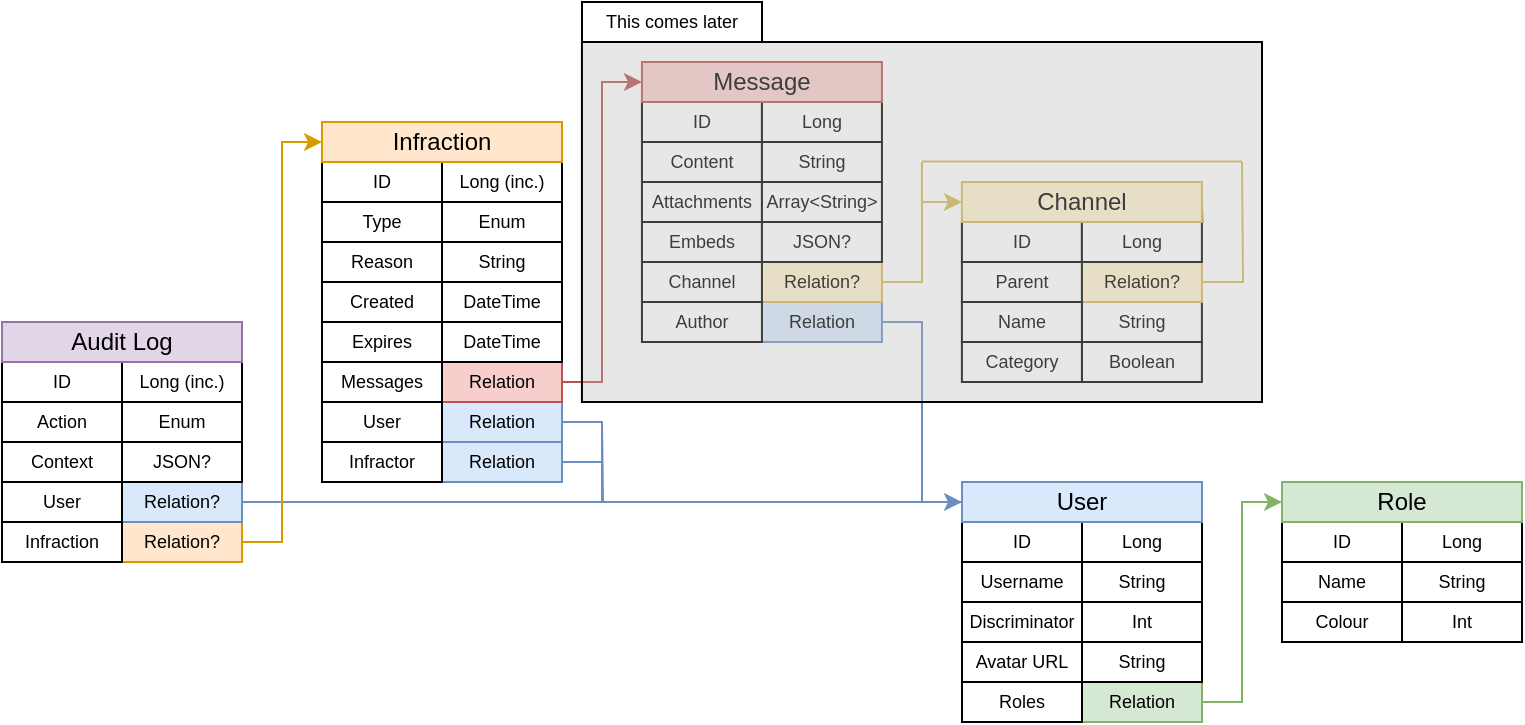 <mxfile version="13.0.3" type="device"><diagram id="vJ7grLDmK0pgXYMJFRXv" name="Page-1"><mxGraphModel dx="981" dy="567" grid="1" gridSize="10" guides="1" tooltips="1" connect="1" arrows="1" fold="1" page="1" pageScale="1" pageWidth="850" pageHeight="1100" math="0" shadow="0"><root><mxCell id="0"/><mxCell id="1" parent="0"/><mxCell id="jmx7TmCTO2MDtYiUAr9t-84" value="String" style="rounded=0;whiteSpace=wrap;html=1;fontSize=9;" vertex="1" parent="1"><mxGeometry x="579.95" y="190" width="60" height="20" as="geometry"/></mxCell><mxCell id="jmx7TmCTO2MDtYiUAr9t-93" style="edgeStyle=orthogonalEdgeStyle;rounded=0;orthogonalLoop=1;jettySize=auto;html=1;endArrow=none;endFill=0;fontSize=9;fillColor=#fff2cc;strokeColor=#d6b656;" edge="1" parent="1" source="jmx7TmCTO2MDtYiUAr9t-83"><mxGeometry relative="1" as="geometry"><mxPoint x="639.95" y="140" as="targetPoint"/></mxGeometry></mxCell><mxCell id="jmx7TmCTO2MDtYiUAr9t-98" style="edgeStyle=orthogonalEdgeStyle;rounded=0;orthogonalLoop=1;jettySize=auto;html=1;endArrow=none;endFill=0;fontSize=9;fillColor=#fff2cc;strokeColor=#d6b656;" edge="1" parent="1" source="jmx7TmCTO2MDtYiUAr9t-83"><mxGeometry relative="1" as="geometry"><mxPoint x="660" y="120" as="targetPoint"/></mxGeometry></mxCell><mxCell id="jmx7TmCTO2MDtYiUAr9t-83" value="Relation?" style="rounded=0;whiteSpace=wrap;html=1;fontSize=9;fillColor=#fff2cc;strokeColor=#d6b656;" vertex="1" parent="1"><mxGeometry x="579.95" y="170" width="60" height="20" as="geometry"/></mxCell><mxCell id="jmx7TmCTO2MDtYiUAr9t-68" value="Relation" style="rounded=0;whiteSpace=wrap;html=1;fontSize=9;fillColor=#dae8fc;strokeColor=#6c8ebf;" vertex="1" parent="1"><mxGeometry x="419.97" y="190" width="60" height="20" as="geometry"/></mxCell><mxCell id="jmx7TmCTO2MDtYiUAr9t-91" style="edgeStyle=orthogonalEdgeStyle;rounded=0;orthogonalLoop=1;jettySize=auto;html=1;entryX=0;entryY=0.5;entryDx=0;entryDy=0;endArrow=classic;endFill=1;fontSize=9;fillColor=#fff2cc;strokeColor=#d6b656;" edge="1" parent="1" source="jmx7TmCTO2MDtYiUAr9t-90" target="jmx7TmCTO2MDtYiUAr9t-86"><mxGeometry relative="1" as="geometry"/></mxCell><mxCell id="jmx7TmCTO2MDtYiUAr9t-90" value="Relation?" style="rounded=0;whiteSpace=wrap;html=1;fontSize=9;fillColor=#fff2cc;strokeColor=#d6b656;" vertex="1" parent="1"><mxGeometry x="419.97" y="170" width="60" height="20" as="geometry"/></mxCell><mxCell id="jmx7TmCTO2MDtYiUAr9t-58" value="Relation?" style="rounded=0;whiteSpace=wrap;html=1;fontSize=9;fillColor=#ffe6cc;strokeColor=#d79b00;" vertex="1" parent="1"><mxGeometry x="100" y="300" width="60" height="20" as="geometry"/></mxCell><mxCell id="jmx7TmCTO2MDtYiUAr9t-29" style="edgeStyle=orthogonalEdgeStyle;rounded=0;orthogonalLoop=1;jettySize=auto;html=1;entryX=0;entryY=0.5;entryDx=0;entryDy=0;fontSize=9;fillColor=#dae8fc;strokeColor=#6c8ebf;" edge="1" parent="1" source="jmx7TmCTO2MDtYiUAr9t-27" target="jmx7TmCTO2MDtYiUAr9t-1"><mxGeometry relative="1" as="geometry"><Array as="points"><mxPoint x="340" y="250"/><mxPoint x="340" y="290"/></Array></mxGeometry></mxCell><mxCell id="jmx7TmCTO2MDtYiUAr9t-27" value="Relation" style="rounded=0;whiteSpace=wrap;html=1;fontSize=9;fillColor=#dae8fc;strokeColor=#6c8ebf;" vertex="1" parent="1"><mxGeometry x="260" y="240" width="60" height="20" as="geometry"/></mxCell><mxCell id="jmx7TmCTO2MDtYiUAr9t-20" value="Relation" style="rounded=0;whiteSpace=wrap;html=1;fontSize=9;fillColor=#d5e8d4;strokeColor=#82b366;" vertex="1" parent="1"><mxGeometry x="580" y="380" width="60" height="20" as="geometry"/></mxCell><mxCell id="jmx7TmCTO2MDtYiUAr9t-2" value="ID" style="rounded=0;whiteSpace=wrap;html=1;fontSize=9;" vertex="1" parent="1"><mxGeometry x="520" y="300" width="60" height="20" as="geometry"/></mxCell><mxCell id="jmx7TmCTO2MDtYiUAr9t-3" value="Username" style="rounded=0;whiteSpace=wrap;html=1;fontSize=9;" vertex="1" parent="1"><mxGeometry x="520" y="320" width="60" height="20" as="geometry"/></mxCell><mxCell id="jmx7TmCTO2MDtYiUAr9t-4" value="Discriminator" style="rounded=0;whiteSpace=wrap;html=1;fontSize=9;" vertex="1" parent="1"><mxGeometry x="520" y="340" width="60" height="20" as="geometry"/></mxCell><mxCell id="jmx7TmCTO2MDtYiUAr9t-5" value="Avatar URL" style="rounded=0;whiteSpace=wrap;html=1;fontSize=9;" vertex="1" parent="1"><mxGeometry x="520" y="360" width="60" height="20" as="geometry"/></mxCell><mxCell id="jmx7TmCTO2MDtYiUAr9t-6" value="Long" style="rounded=0;whiteSpace=wrap;html=1;fontSize=9;" vertex="1" parent="1"><mxGeometry x="580" y="300" width="60" height="20" as="geometry"/></mxCell><mxCell id="jmx7TmCTO2MDtYiUAr9t-7" value="String" style="rounded=0;whiteSpace=wrap;html=1;fontSize=9;" vertex="1" parent="1"><mxGeometry x="580" y="320" width="60" height="20" as="geometry"/></mxCell><mxCell id="jmx7TmCTO2MDtYiUAr9t-8" value="Int" style="rounded=0;whiteSpace=wrap;html=1;fontSize=9;" vertex="1" parent="1"><mxGeometry x="580" y="340" width="60" height="20" as="geometry"/></mxCell><mxCell id="jmx7TmCTO2MDtYiUAr9t-9" value="String" style="rounded=0;whiteSpace=wrap;html=1;fontSize=9;" vertex="1" parent="1"><mxGeometry x="580" y="360" width="60" height="20" as="geometry"/></mxCell><mxCell id="jmx7TmCTO2MDtYiUAr9t-10" value="ID" style="rounded=0;whiteSpace=wrap;html=1;fontSize=9;" vertex="1" parent="1"><mxGeometry x="680" y="300" width="60" height="20" as="geometry"/></mxCell><mxCell id="jmx7TmCTO2MDtYiUAr9t-11" value="Name" style="rounded=0;whiteSpace=wrap;html=1;fontSize=9;" vertex="1" parent="1"><mxGeometry x="680" y="320" width="60" height="20" as="geometry"/></mxCell><mxCell id="jmx7TmCTO2MDtYiUAr9t-12" value="Colour" style="rounded=0;whiteSpace=wrap;html=1;fontSize=9;" vertex="1" parent="1"><mxGeometry x="680" y="340" width="60" height="20" as="geometry"/></mxCell><mxCell id="jmx7TmCTO2MDtYiUAr9t-14" value="Long" style="rounded=0;whiteSpace=wrap;html=1;fontSize=9;" vertex="1" parent="1"><mxGeometry x="740" y="300" width="60" height="20" as="geometry"/></mxCell><mxCell id="jmx7TmCTO2MDtYiUAr9t-15" value="String" style="rounded=0;whiteSpace=wrap;html=1;fontSize=9;" vertex="1" parent="1"><mxGeometry x="740" y="320" width="60" height="20" as="geometry"/></mxCell><mxCell id="jmx7TmCTO2MDtYiUAr9t-16" value="Int" style="rounded=0;whiteSpace=wrap;html=1;fontSize=9;" vertex="1" parent="1"><mxGeometry x="740" y="340" width="60" height="20" as="geometry"/></mxCell><mxCell id="jmx7TmCTO2MDtYiUAr9t-19" value="Roles" style="rounded=0;whiteSpace=wrap;html=1;fontSize=9;" vertex="1" parent="1"><mxGeometry x="520" y="380" width="60" height="20" as="geometry"/></mxCell><mxCell id="jmx7TmCTO2MDtYiUAr9t-21" style="edgeStyle=orthogonalEdgeStyle;rounded=0;orthogonalLoop=1;jettySize=auto;html=1;entryX=0;entryY=0.5;entryDx=0;entryDy=0;fontSize=9;fillColor=#d5e8d4;strokeColor=#82b366;" edge="1" parent="1" source="jmx7TmCTO2MDtYiUAr9t-20" target="jmx7TmCTO2MDtYiUAr9t-18"><mxGeometry relative="1" as="geometry"/></mxCell><mxCell id="jmx7TmCTO2MDtYiUAr9t-22" value="ID" style="rounded=0;whiteSpace=wrap;html=1;fontSize=9;" vertex="1" parent="1"><mxGeometry x="200" y="120" width="60" height="20" as="geometry"/></mxCell><mxCell id="jmx7TmCTO2MDtYiUAr9t-23" value="Type" style="rounded=0;whiteSpace=wrap;html=1;fontSize=9;" vertex="1" parent="1"><mxGeometry x="200" y="140" width="60" height="20" as="geometry"/></mxCell><mxCell id="jmx7TmCTO2MDtYiUAr9t-24" value="User" style="rounded=0;whiteSpace=wrap;html=1;fontSize=9;" vertex="1" parent="1"><mxGeometry x="200" y="240" width="60" height="20" as="geometry"/></mxCell><mxCell id="jmx7TmCTO2MDtYiUAr9t-25" value="Long (inc.)" style="rounded=0;whiteSpace=wrap;html=1;fontSize=9;" vertex="1" parent="1"><mxGeometry x="260" y="120" width="60" height="20" as="geometry"/></mxCell><mxCell id="jmx7TmCTO2MDtYiUAr9t-26" value="Enum" style="rounded=0;whiteSpace=wrap;html=1;fontSize=9;" vertex="1" parent="1"><mxGeometry x="260" y="140" width="60" height="20" as="geometry"/></mxCell><mxCell id="jmx7TmCTO2MDtYiUAr9t-32" style="edgeStyle=orthogonalEdgeStyle;rounded=0;orthogonalLoop=1;jettySize=auto;html=1;fontSize=9;endArrow=none;endFill=0;fillColor=#dae8fc;strokeColor=#6c8ebf;" edge="1" parent="1" source="jmx7TmCTO2MDtYiUAr9t-30"><mxGeometry relative="1" as="geometry"><mxPoint x="340" y="250" as="targetPoint"/></mxGeometry></mxCell><mxCell id="jmx7TmCTO2MDtYiUAr9t-30" value="Relation" style="rounded=0;whiteSpace=wrap;html=1;fontSize=9;fillColor=#dae8fc;strokeColor=#6c8ebf;" vertex="1" parent="1"><mxGeometry x="260" y="260" width="60" height="20" as="geometry"/></mxCell><mxCell id="jmx7TmCTO2MDtYiUAr9t-31" value="Infractor" style="rounded=0;whiteSpace=wrap;html=1;fontSize=9;" vertex="1" parent="1"><mxGeometry x="200" y="260" width="60" height="20" as="geometry"/></mxCell><mxCell id="jmx7TmCTO2MDtYiUAr9t-33" value="Reason" style="rounded=0;whiteSpace=wrap;html=1;fontSize=9;" vertex="1" parent="1"><mxGeometry x="200" y="160" width="60" height="20" as="geometry"/></mxCell><mxCell id="jmx7TmCTO2MDtYiUAr9t-34" value="String" style="rounded=0;whiteSpace=wrap;html=1;fontSize=9;" vertex="1" parent="1"><mxGeometry x="260" y="160" width="60" height="20" as="geometry"/></mxCell><mxCell id="jmx7TmCTO2MDtYiUAr9t-35" value="Expires" style="rounded=0;whiteSpace=wrap;html=1;fontSize=9;" vertex="1" parent="1"><mxGeometry x="200" y="200" width="60" height="20" as="geometry"/></mxCell><mxCell id="jmx7TmCTO2MDtYiUAr9t-37" value="Created" style="rounded=0;whiteSpace=wrap;html=1;fontSize=9;" vertex="1" parent="1"><mxGeometry x="200" y="180" width="60" height="20" as="geometry"/></mxCell><mxCell id="jmx7TmCTO2MDtYiUAr9t-38" value="DateTime" style="rounded=0;whiteSpace=wrap;html=1;fontSize=9;" vertex="1" parent="1"><mxGeometry x="260" y="180" width="60" height="20" as="geometry"/></mxCell><mxCell id="jmx7TmCTO2MDtYiUAr9t-57" style="edgeStyle=orthogonalEdgeStyle;rounded=0;orthogonalLoop=1;jettySize=auto;html=1;endArrow=none;endFill=0;fontSize=9;fillColor=#dae8fc;strokeColor=#6c8ebf;" edge="1" parent="1" source="jmx7TmCTO2MDtYiUAr9t-42"><mxGeometry relative="1" as="geometry"><mxPoint x="340" y="250" as="targetPoint"/></mxGeometry></mxCell><mxCell id="jmx7TmCTO2MDtYiUAr9t-42" value="Relation?" style="rounded=0;whiteSpace=wrap;html=1;fontSize=9;fillColor=#dae8fc;strokeColor=#6c8ebf;" vertex="1" parent="1"><mxGeometry x="100" y="280" width="60" height="20" as="geometry"/></mxCell><mxCell id="jmx7TmCTO2MDtYiUAr9t-43" value="ID" style="rounded=0;whiteSpace=wrap;html=1;fontSize=9;" vertex="1" parent="1"><mxGeometry x="40" y="220" width="60" height="20" as="geometry"/></mxCell><mxCell id="jmx7TmCTO2MDtYiUAr9t-44" value="Action" style="rounded=0;whiteSpace=wrap;html=1;fontSize=9;" vertex="1" parent="1"><mxGeometry x="40" y="240" width="60" height="20" as="geometry"/></mxCell><mxCell id="jmx7TmCTO2MDtYiUAr9t-45" value="User" style="rounded=0;whiteSpace=wrap;html=1;fontSize=9;" vertex="1" parent="1"><mxGeometry x="40" y="280" width="60" height="20" as="geometry"/></mxCell><mxCell id="jmx7TmCTO2MDtYiUAr9t-46" value="Long (inc.)" style="rounded=0;whiteSpace=wrap;html=1;fontSize=9;" vertex="1" parent="1"><mxGeometry x="100" y="220" width="60" height="20" as="geometry"/></mxCell><mxCell id="jmx7TmCTO2MDtYiUAr9t-47" value="Enum" style="rounded=0;whiteSpace=wrap;html=1;fontSize=9;" vertex="1" parent="1"><mxGeometry x="100" y="240" width="60" height="20" as="geometry"/></mxCell><mxCell id="jmx7TmCTO2MDtYiUAr9t-51" value="Context" style="rounded=0;whiteSpace=wrap;html=1;fontSize=9;" vertex="1" parent="1"><mxGeometry x="40" y="260" width="60" height="20" as="geometry"/></mxCell><mxCell id="jmx7TmCTO2MDtYiUAr9t-52" value="JSON?" style="rounded=0;whiteSpace=wrap;html=1;fontSize=9;" vertex="1" parent="1"><mxGeometry x="100" y="260" width="60" height="20" as="geometry"/></mxCell><mxCell id="jmx7TmCTO2MDtYiUAr9t-61" style="edgeStyle=orthogonalEdgeStyle;rounded=0;orthogonalLoop=1;jettySize=auto;html=1;entryX=0;entryY=0.5;entryDx=0;entryDy=0;endArrow=classic;endFill=1;fontSize=9;fillColor=#ffe6cc;strokeColor=#d79b00;" edge="1" parent="1" source="jmx7TmCTO2MDtYiUAr9t-58" target="jmx7TmCTO2MDtYiUAr9t-28"><mxGeometry relative="1" as="geometry"/></mxCell><mxCell id="jmx7TmCTO2MDtYiUAr9t-59" value="Infraction" style="rounded=0;whiteSpace=wrap;html=1;fontSize=9;" vertex="1" parent="1"><mxGeometry x="40" y="300" width="60" height="20" as="geometry"/></mxCell><mxCell id="jmx7TmCTO2MDtYiUAr9t-1" value="User" style="rounded=0;whiteSpace=wrap;html=1;fillColor=#dae8fc;strokeColor=#6c8ebf;" vertex="1" parent="1"><mxGeometry x="520" y="280" width="120" height="20" as="geometry"/></mxCell><mxCell id="jmx7TmCTO2MDtYiUAr9t-18" value="Role" style="rounded=0;whiteSpace=wrap;html=1;fillColor=#d5e8d4;strokeColor=#82b366;" vertex="1" parent="1"><mxGeometry x="680" y="280" width="120" height="20" as="geometry"/></mxCell><mxCell id="jmx7TmCTO2MDtYiUAr9t-28" value="Infraction" style="rounded=0;whiteSpace=wrap;html=1;fillColor=#ffe6cc;strokeColor=#d79b00;" vertex="1" parent="1"><mxGeometry x="200" y="100" width="120" height="20" as="geometry"/></mxCell><mxCell id="jmx7TmCTO2MDtYiUAr9t-48" value="Audit Log" style="rounded=0;whiteSpace=wrap;html=1;fillColor=#e1d5e7;strokeColor=#9673a6;" vertex="1" parent="1"><mxGeometry x="40" y="200" width="120" height="20" as="geometry"/></mxCell><mxCell id="jmx7TmCTO2MDtYiUAr9t-63" value="ID" style="rounded=0;whiteSpace=wrap;html=1;fontSize=9;" vertex="1" parent="1"><mxGeometry x="359.97" y="90" width="60" height="20" as="geometry"/></mxCell><mxCell id="jmx7TmCTO2MDtYiUAr9t-64" value="Author" style="rounded=0;whiteSpace=wrap;html=1;fontSize=9;" vertex="1" parent="1"><mxGeometry x="359.97" y="190" width="60" height="20" as="geometry"/></mxCell><mxCell id="jmx7TmCTO2MDtYiUAr9t-65" value="Content" style="rounded=0;whiteSpace=wrap;html=1;fontSize=9;" vertex="1" parent="1"><mxGeometry x="359.97" y="110" width="60" height="20" as="geometry"/></mxCell><mxCell id="jmx7TmCTO2MDtYiUAr9t-66" value="Attachments" style="rounded=0;whiteSpace=wrap;html=1;fontSize=9;" vertex="1" parent="1"><mxGeometry x="359.97" y="130" width="60" height="20" as="geometry"/></mxCell><mxCell id="jmx7TmCTO2MDtYiUAr9t-67" value="Long" style="rounded=0;whiteSpace=wrap;html=1;fontSize=9;" vertex="1" parent="1"><mxGeometry x="419.97" y="90" width="60" height="20" as="geometry"/></mxCell><mxCell id="jmx7TmCTO2MDtYiUAr9t-92" style="edgeStyle=orthogonalEdgeStyle;rounded=0;orthogonalLoop=1;jettySize=auto;html=1;entryX=0;entryY=0.5;entryDx=0;entryDy=0;endArrow=none;endFill=0;fontSize=9;fillColor=#dae8fc;strokeColor=#6c8ebf;" edge="1" parent="1" source="jmx7TmCTO2MDtYiUAr9t-68" target="jmx7TmCTO2MDtYiUAr9t-1"><mxGeometry relative="1" as="geometry"/></mxCell><mxCell id="jmx7TmCTO2MDtYiUAr9t-69" value="String" style="rounded=0;whiteSpace=wrap;html=1;fontSize=9;" vertex="1" parent="1"><mxGeometry x="419.97" y="110" width="60" height="20" as="geometry"/></mxCell><mxCell id="jmx7TmCTO2MDtYiUAr9t-70" value="Array&amp;lt;String&amp;gt;" style="rounded=0;whiteSpace=wrap;html=1;fontSize=9;" vertex="1" parent="1"><mxGeometry x="419.97" y="130" width="60" height="20" as="geometry"/></mxCell><mxCell id="jmx7TmCTO2MDtYiUAr9t-72" value="Message" style="rounded=0;whiteSpace=wrap;html=1;fillColor=#f8cecc;strokeColor=#b85450;" vertex="1" parent="1"><mxGeometry x="359.97" y="70" width="120" height="20" as="geometry"/></mxCell><mxCell id="jmx7TmCTO2MDtYiUAr9t-73" value="Embeds" style="rounded=0;whiteSpace=wrap;html=1;fontSize=9;" vertex="1" parent="1"><mxGeometry x="359.97" y="150" width="60" height="20" as="geometry"/></mxCell><mxCell id="jmx7TmCTO2MDtYiUAr9t-74" value="JSON?" style="rounded=0;whiteSpace=wrap;html=1;fontSize=9;" vertex="1" parent="1"><mxGeometry x="419.97" y="150" width="60" height="20" as="geometry"/></mxCell><mxCell id="jmx7TmCTO2MDtYiUAr9t-77" style="edgeStyle=orthogonalEdgeStyle;rounded=0;orthogonalLoop=1;jettySize=auto;html=1;entryX=0;entryY=0.5;entryDx=0;entryDy=0;endArrow=classic;endFill=1;fontSize=9;fillColor=#f8cecc;strokeColor=#b85450;" edge="1" parent="1" source="jmx7TmCTO2MDtYiUAr9t-75" target="jmx7TmCTO2MDtYiUAr9t-72"><mxGeometry relative="1" as="geometry"/></mxCell><mxCell id="jmx7TmCTO2MDtYiUAr9t-75" value="Relation" style="rounded=0;whiteSpace=wrap;html=1;fontSize=9;fillColor=#f8cecc;strokeColor=#b85450;" vertex="1" parent="1"><mxGeometry x="260" y="220" width="60" height="20" as="geometry"/></mxCell><mxCell id="jmx7TmCTO2MDtYiUAr9t-76" value="Messages" style="rounded=0;whiteSpace=wrap;html=1;fontSize=9;" vertex="1" parent="1"><mxGeometry x="200" y="220" width="60" height="20" as="geometry"/></mxCell><mxCell id="jmx7TmCTO2MDtYiUAr9t-78" value="ID" style="rounded=0;whiteSpace=wrap;html=1;fontSize=9;" vertex="1" parent="1"><mxGeometry x="519.95" y="150" width="60" height="20" as="geometry"/></mxCell><mxCell id="jmx7TmCTO2MDtYiUAr9t-79" value="Parent" style="rounded=0;whiteSpace=wrap;html=1;fontSize=9;" vertex="1" parent="1"><mxGeometry x="519.95" y="170" width="60" height="20" as="geometry"/></mxCell><mxCell id="jmx7TmCTO2MDtYiUAr9t-80" value="Name" style="rounded=0;whiteSpace=wrap;html=1;fontSize=9;" vertex="1" parent="1"><mxGeometry x="519.95" y="190" width="60" height="20" as="geometry"/></mxCell><mxCell id="jmx7TmCTO2MDtYiUAr9t-82" value="Long" style="rounded=0;whiteSpace=wrap;html=1;fontSize=9;" vertex="1" parent="1"><mxGeometry x="579.95" y="150" width="60" height="20" as="geometry"/></mxCell><mxCell id="jmx7TmCTO2MDtYiUAr9t-86" value="Channel" style="rounded=0;whiteSpace=wrap;html=1;fillColor=#fff2cc;strokeColor=#d6b656;" vertex="1" parent="1"><mxGeometry x="519.95" y="130" width="120" height="20" as="geometry"/></mxCell><mxCell id="jmx7TmCTO2MDtYiUAr9t-89" value="Channel" style="rounded=0;whiteSpace=wrap;html=1;fontSize=9;" vertex="1" parent="1"><mxGeometry x="359.97" y="170" width="60" height="20" as="geometry"/></mxCell><mxCell id="jmx7TmCTO2MDtYiUAr9t-94" value="" style="endArrow=none;html=1;fontSize=9;fillColor=#fff2cc;strokeColor=#d6b656;" edge="1" parent="1"><mxGeometry width="50" height="50" relative="1" as="geometry"><mxPoint x="500.0" y="119.71" as="sourcePoint"/><mxPoint x="660" y="119.71" as="targetPoint"/></mxGeometry></mxCell><mxCell id="jmx7TmCTO2MDtYiUAr9t-95" value="" style="endArrow=none;html=1;fontSize=9;fillColor=#fff2cc;strokeColor=#d6b656;" edge="1" parent="1"><mxGeometry width="50" height="50" relative="1" as="geometry"><mxPoint x="499.95" y="140" as="sourcePoint"/><mxPoint x="499.95" y="120" as="targetPoint"/></mxGeometry></mxCell><mxCell id="jmx7TmCTO2MDtYiUAr9t-96" value="Boolean" style="rounded=0;whiteSpace=wrap;html=1;fontSize=9;" vertex="1" parent="1"><mxGeometry x="579.95" y="210" width="60" height="20" as="geometry"/></mxCell><mxCell id="jmx7TmCTO2MDtYiUAr9t-97" value="Category" style="rounded=0;whiteSpace=wrap;html=1;fontSize=9;" vertex="1" parent="1"><mxGeometry x="519.95" y="210" width="60" height="20" as="geometry"/></mxCell><mxCell id="jmx7TmCTO2MDtYiUAr9t-36" value="DateTime" style="rounded=0;whiteSpace=wrap;html=1;fontSize=9;" vertex="1" parent="1"><mxGeometry x="260" y="200" width="60" height="20" as="geometry"/></mxCell><mxCell id="jmx7TmCTO2MDtYiUAr9t-99" value="" style="rounded=0;whiteSpace=wrap;html=1;fontSize=9;fillColor=#B8B8B855;" vertex="1" parent="1"><mxGeometry x="329.97" y="60" width="340.03" height="180" as="geometry"/></mxCell><mxCell id="jmx7TmCTO2MDtYiUAr9t-100" value="This comes later" style="rounded=0;whiteSpace=wrap;html=1;fontSize=9;" vertex="1" parent="1"><mxGeometry x="330" y="40" width="90" height="20" as="geometry"/></mxCell></root></mxGraphModel></diagram></mxfile>